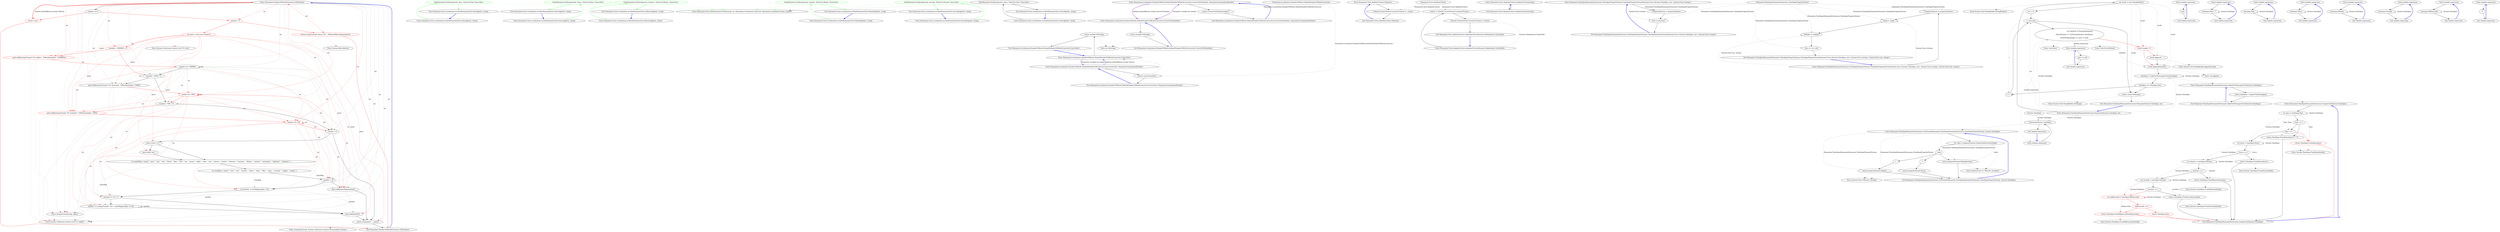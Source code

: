 digraph  {
n0 [label="Entry Humanizer.NumberToWordsExtension.ToWords(int)", span="13-13", cluster="Humanizer.NumberToWordsExtension.ToWords(int)"];
n1 [label="number == 0", span="15-15", cluster="Humanizer.NumberToWordsExtension.ToWords(int)"];
n3 [label="number < 0", span="18-18", cluster="Humanizer.NumberToWordsExtension.ToWords(int)", color=red, community=0];
n4 [label="return string.Format(''minus {0}'', ToWords(Math.Abs(number)));", span="19-19", cluster="Humanizer.NumberToWordsExtension.ToWords(int)", color=red, community=0];
n6 [label="(number / 1000000) > 0", span="23-23", cluster="Humanizer.NumberToWordsExtension.ToWords(int)", color=red, community=0];
n7 [label="parts.Add(string.Format(''{0} million'', ToWords(number / 1000000)))", span="25-25", cluster="Humanizer.NumberToWordsExtension.ToWords(int)", color=red, community=0];
n8 [label="number %= 1000000", span="26-26", cluster="Humanizer.NumberToWordsExtension.ToWords(int)"];
n9 [label="(number / 1000) > 0", span="29-29", cluster="Humanizer.NumberToWordsExtension.ToWords(int)"];
n10 [label="parts.Add(string.Format(''{0} thousand'', ToWords(number / 1000)))", span="31-31", cluster="Humanizer.NumberToWordsExtension.ToWords(int)"];
n11 [label="number %= 1000", span="32-32", cluster="Humanizer.NumberToWordsExtension.ToWords(int)", color=red, community=0];
n12 [label="(number / 100) > 0", span="35-35", cluster="Humanizer.NumberToWordsExtension.ToWords(int)"];
n13 [label="parts.Add(string.Format(''{0} hundred'', ToWords(number / 100)))", span="37-37", cluster="Humanizer.NumberToWordsExtension.ToWords(int)", color=red, community=0];
n14 [label="number %= 100", span="38-38", cluster="Humanizer.NumberToWordsExtension.ToWords(int)", color=red, community=0];
n15 [label="number > 0", span="41-41", cluster="Humanizer.NumberToWordsExtension.ToWords(int)"];
n20 [label="number < 20", span="49-49", cluster="Humanizer.NumberToWordsExtension.ToWords(int)"];
n21 [label="parts.Add(unitsMap[number])", span="50-50", cluster="Humanizer.NumberToWordsExtension.ToWords(int)"];
n22 [label="var lastPart = tensMap[number / 10]", span="53-53", cluster="Humanizer.NumberToWordsExtension.ToWords(int)"];
n23 [label="(number % 10) > 0", span="54-54", cluster="Humanizer.NumberToWordsExtension.ToWords(int)"];
n24 [label="lastPart += string.Format(''-{0}'', unitsMap[number % 10])", span="55-55", cluster="Humanizer.NumberToWordsExtension.ToWords(int)"];
n2 [label="return ''zero'';", span="16-16", cluster="Humanizer.NumberToWordsExtension.ToWords(int)", color=red, community=0];
n5 [label="var parts = new List<string>()", span="21-21", cluster="Humanizer.NumberToWordsExtension.ToWords(int)", color=red, community=0];
n30 [label="Entry System.Collections.Generic.List<T>.List()", span="0-0", cluster="System.Collections.Generic.List<T>.List()"];
n16 [label="parts.Count != 0", span="43-43", cluster="Humanizer.NumberToWordsExtension.ToWords(int)"];
n17 [label="parts.Add(''and'')", span="44-44", cluster="Humanizer.NumberToWordsExtension.ToWords(int)"];
n25 [label="parts.Add(lastPart)", span="56-56", cluster="Humanizer.NumberToWordsExtension.ToWords(int)"];
n26 [label="return string.Join('' '', parts);", span="60-60", cluster="Humanizer.NumberToWordsExtension.ToWords(int)"];
n29 [label="Entry string.Format(string, object)", span="0-0", cluster="string.Format(string, object)"];
n31 [label="Entry System.Collections.Generic.List<T>.Add(T)", span="0-0", cluster="System.Collections.Generic.List<T>.Add(T)"];
n18 [label="var unitsMap = new[] { ''zero'', ''one'', ''two'', ''three'', ''four'', ''five'', ''six'', ''seven'', ''eight'', ''nine'', ''ten'', ''eleven'', ''twelve'', ''thirteen'', ''fourteen'', ''fifteen'', ''sixteen'', ''seventeen'', ''eighteen'', ''nineteen'' }", span="46-46", cluster="Humanizer.NumberToWordsExtension.ToWords(int)"];
n19 [label="var tensMap = new[] { ''zero'', ''ten'', ''twenty'', ''thirty'', ''forty'', ''fifty'', ''sixty'', ''seventy'', ''eighty'', ''ninety'' }", span="47-47", cluster="Humanizer.NumberToWordsExtension.ToWords(int)"];
n27 [label="Exit Humanizer.NumberToWordsExtension.ToWords(int)", span="13-13", cluster="Humanizer.NumberToWordsExtension.ToWords(int)"];
n32 [label="Entry string.Join(string, System.Collections.Generic.IEnumerable<string>)", span="0-0", cluster="string.Join(string, System.Collections.Generic.IEnumerable<string>)"];
n28 [label="Entry System.Math.Abs(int)", span="0-0", cluster="System.Math.Abs(int)"];
d3 [label="DateHumanize.Verify(expected, days, TimeUnit.Day, Tense.Past)", span="17-17", cluster="Humanizer.Tests.Localisation.ar.DateHumanizeTests.DaysAgo(int, string)", color=green, community=0];
d2 [label="Entry Humanizer.Tests.Localisation.ar.DateHumanizeTests.DaysAgo(int, string)", span="15-15", cluster="Humanizer.Tests.Localisation.ar.DateHumanizeTests.DaysAgo(int, string)"];
d4 [label="Exit Humanizer.Tests.Localisation.ar.DateHumanizeTests.DaysAgo(int, string)", span="15-15", cluster="Humanizer.Tests.Localisation.ar.DateHumanizeTests.DaysAgo(int, string)"];
d5 [label="Entry Humanizer.Tests.DateHumanize.Verify(string, int, Humanizer.Localisation.TimeUnit, Humanizer.Localisation.Tense, double?)", span="29-29", cluster="Humanizer.Tests.DateHumanize.Verify(string, int, Humanizer.Localisation.TimeUnit, Humanizer.Localisation.Tense, double?)"];
d7 [label="DateHumanize.Verify(expected, hours, TimeUnit.Hour, Tense.Past)", span="27-27", cluster="Humanizer.Tests.Localisation.ar.DateHumanizeTests.HoursAgo(int, string)", color=green, community=0];
d6 [label="Entry Humanizer.Tests.Localisation.ar.DateHumanizeTests.HoursAgo(int, string)", span="25-25", cluster="Humanizer.Tests.Localisation.ar.DateHumanizeTests.HoursAgo(int, string)"];
d8 [label="Exit Humanizer.Tests.Localisation.ar.DateHumanizeTests.HoursAgo(int, string)", span="25-25", cluster="Humanizer.Tests.Localisation.ar.DateHumanizeTests.HoursAgo(int, string)"];
d10 [label="DateHumanize.Verify(expected, minutes, TimeUnit.Minute, Tense.Past)", span="37-37", cluster="Humanizer.Tests.Localisation.ar.DateHumanizeTests.MinutesAgo(int, string)", color=green, community=0];
d9 [label="Entry Humanizer.Tests.Localisation.ar.DateHumanizeTests.MinutesAgo(int, string)", span="35-35", cluster="Humanizer.Tests.Localisation.ar.DateHumanizeTests.MinutesAgo(int, string)"];
d11 [label="Exit Humanizer.Tests.Localisation.ar.DateHumanizeTests.MinutesAgo(int, string)", span="35-35", cluster="Humanizer.Tests.Localisation.ar.DateHumanizeTests.MinutesAgo(int, string)"];
d13 [label="DateHumanize.Verify(expected, months, TimeUnit.Month, Tense.Past)", span="47-47", cluster="Humanizer.Tests.Localisation.ar.DateHumanizeTests.MonthsAgo(int, string)", color=green, community=0];
d12 [label="Entry Humanizer.Tests.Localisation.ar.DateHumanizeTests.MonthsAgo(int, string)", span="45-45", cluster="Humanizer.Tests.Localisation.ar.DateHumanizeTests.MonthsAgo(int, string)"];
d14 [label="Exit Humanizer.Tests.Localisation.ar.DateHumanizeTests.MonthsAgo(int, string)", span="45-45", cluster="Humanizer.Tests.Localisation.ar.DateHumanizeTests.MonthsAgo(int, string)"];
d16 [label="DateHumanize.Verify(expected, seconds, TimeUnit.Second, Tense.Past)", span="57-57", cluster="Humanizer.Tests.Localisation.ar.DateHumanizeTests.SecondsAgo(int, string)", color=green, community=0];
d15 [label="Entry Humanizer.Tests.Localisation.ar.DateHumanizeTests.SecondsAgo(int, string)", span="55-55", cluster="Humanizer.Tests.Localisation.ar.DateHumanizeTests.SecondsAgo(int, string)"];
d17 [label="Exit Humanizer.Tests.Localisation.ar.DateHumanizeTests.SecondsAgo(int, string)", span="55-55", cluster="Humanizer.Tests.Localisation.ar.DateHumanizeTests.SecondsAgo(int, string)"];
d19 [label="DateHumanize.Verify(expected, years, TimeUnit.Year, Tense.Past)", span="67-67", cluster="Humanizer.Tests.Localisation.ar.DateHumanizeTests.YearsAgo(int, string)"];
d18 [label="Entry Humanizer.Tests.Localisation.ar.DateHumanizeTests.YearsAgo(int, string)", span="65-65", cluster="Humanizer.Tests.Localisation.ar.DateHumanizeTests.YearsAgo(int, string)"];
d20 [label="Exit Humanizer.Tests.Localisation.ar.DateHumanizeTests.YearsAgo(int, string)", span="65-65", cluster="Humanizer.Tests.Localisation.ar.DateHumanizeTests.YearsAgo(int, string)"];
m0_7 [label="Entry Humanizer.Localisation.NumberToWords.DefaultNumberToWordsConverter.ConvertToOrdinal(int, Humanizer.GrammaticalGender)", span="35-35", cluster="Humanizer.Localisation.NumberToWords.DefaultNumberToWordsConverter.ConvertToOrdinal(int, Humanizer.GrammaticalGender)", file="DefaultNumberToWordsConverter.cs"];
m0_8 [label="return ConvertToOrdinal(number);", span="37-37", cluster="Humanizer.Localisation.NumberToWords.DefaultNumberToWordsConverter.ConvertToOrdinal(int, Humanizer.GrammaticalGender)", file="DefaultNumberToWordsConverter.cs"];
m0_9 [label="Exit Humanizer.Localisation.NumberToWords.DefaultNumberToWordsConverter.ConvertToOrdinal(int, Humanizer.GrammaticalGender)", span="35-35", cluster="Humanizer.Localisation.NumberToWords.DefaultNumberToWordsConverter.ConvertToOrdinal(int, Humanizer.GrammaticalGender)", file="DefaultNumberToWordsConverter.cs"];
m0_6 [label="Entry int.ToString()", span="0-0", cluster="int.ToString()", file="DefaultNumberToWordsConverter.cs"];
m0_3 [label="Entry Humanizer.Localisation.NumberToWords.DefaultNumberToWordsConverter.Convert(int)", span="22-22", cluster="Humanizer.Localisation.NumberToWords.DefaultNumberToWordsConverter.Convert(int)", file="DefaultNumberToWordsConverter.cs"];
m0_4 [label="return number.ToString();", span="24-24", cluster="Humanizer.Localisation.NumberToWords.DefaultNumberToWordsConverter.Convert(int)", file="DefaultNumberToWordsConverter.cs"];
m0_5 [label="Exit Humanizer.Localisation.NumberToWords.DefaultNumberToWordsConverter.Convert(int)", span="22-22", cluster="Humanizer.Localisation.NumberToWords.DefaultNumberToWordsConverter.Convert(int)", file="DefaultNumberToWordsConverter.cs"];
m0_0 [label="Entry Humanizer.Localisation.NumberToWords.DefaultNumberToWordsConverter.Convert(int, Humanizer.GrammaticalGender)", span="12-12", cluster="Humanizer.Localisation.NumberToWords.DefaultNumberToWordsConverter.Convert(int, Humanizer.GrammaticalGender)", file="DefaultNumberToWordsConverter.cs"];
m0_1 [label="return Convert(number);", span="14-14", cluster="Humanizer.Localisation.NumberToWords.DefaultNumberToWordsConverter.Convert(int, Humanizer.GrammaticalGender)", file="DefaultNumberToWordsConverter.cs"];
m0_2 [label="Exit Humanizer.Localisation.NumberToWords.DefaultNumberToWordsConverter.Convert(int, Humanizer.GrammaticalGender)", span="12-12", cluster="Humanizer.Localisation.NumberToWords.DefaultNumberToWordsConverter.Convert(int, Humanizer.GrammaticalGender)", file="DefaultNumberToWordsConverter.cs"];
m0_10 [label="Entry Humanizer.Localisation.NumberToWords.DefaultNumberToWordsConverter.ConvertToOrdinal(int)", span="45-45", cluster="Humanizer.Localisation.NumberToWords.DefaultNumberToWordsConverter.ConvertToOrdinal(int)", file="DefaultNumberToWordsConverter.cs"];
m0_11 [label="return number.ToString();", span="47-47", cluster="Humanizer.Localisation.NumberToWords.DefaultNumberToWordsConverter.ConvertToOrdinal(int)", file="DefaultNumberToWordsConverter.cs"];
m0_12 [label="Exit Humanizer.Localisation.NumberToWords.DefaultNumberToWordsConverter.ConvertToOrdinal(int)", span="45-45", cluster="Humanizer.Localisation.NumberToWords.DefaultNumberToWordsConverter.ConvertToOrdinal(int)", file="DefaultNumberToWordsConverter.cs"];
m0_13 [label="Humanizer.Localisation.NumberToWords.DefaultNumberToWordsConverter", span="", file="DefaultNumberToWordsConverter.cs"];
m3_6 [label="Entry Humanizer.Tests.AmbientCulture.Dispose()", span="21-21", cluster="Humanizer.Tests.AmbientCulture.Dispose()", file="GermanNumberToWordsConverter.cs"];
m3_7 [label="Thread.CurrentThread.CurrentUICulture = _culture", span="23-23", cluster="Humanizer.Tests.AmbientCulture.Dispose()", file="GermanNumberToWordsConverter.cs"];
m3_8 [label="Exit Humanizer.Tests.AmbientCulture.Dispose()", span="21-21", cluster="Humanizer.Tests.AmbientCulture.Dispose()", file="GermanNumberToWordsConverter.cs"];
m3_4 [label="Entry Humanizer.Tests.AmbientCulture.AmbientCulture(string)", span="16-16", cluster="Humanizer.Tests.AmbientCulture.AmbientCulture(string)", file="GermanNumberToWordsConverter.cs"];
m3_5 [label="Exit Humanizer.Tests.AmbientCulture.AmbientCulture(string)", span="16-16", cluster="Humanizer.Tests.AmbientCulture.AmbientCulture(string)", file="GermanNumberToWordsConverter.cs"];
m3_0 [label="Entry Humanizer.Tests.AmbientCulture.AmbientCulture(System.Globalization.CultureInfo)", span="10-10", cluster="Humanizer.Tests.AmbientCulture.AmbientCulture(System.Globalization.CultureInfo)", file="GermanNumberToWordsConverter.cs"];
m3_1 [label="_culture = Thread.CurrentThread.CurrentUICulture", span="12-12", cluster="Humanizer.Tests.AmbientCulture.AmbientCulture(System.Globalization.CultureInfo)", file="GermanNumberToWordsConverter.cs"];
m3_2 [label="Thread.CurrentThread.CurrentUICulture = culture", span="13-13", cluster="Humanizer.Tests.AmbientCulture.AmbientCulture(System.Globalization.CultureInfo)", file="GermanNumberToWordsConverter.cs"];
m3_3 [label="Exit Humanizer.Tests.AmbientCulture.AmbientCulture(System.Globalization.CultureInfo)", span="10-10", cluster="Humanizer.Tests.AmbientCulture.AmbientCulture(System.Globalization.CultureInfo)", file="GermanNumberToWordsConverter.cs"];
m3_9 [label="Humanizer.Tests.AmbientCulture", span="", file="GermanNumberToWordsConverter.cs"];
m10_94 [label="Entry Humanizer.TimeSpanHumanizeExtensions.TimeSpanPropertyFormat.TimeSpanPropertyFormat(System.Func<System.TimeSpan, int>, System.Func<string>)", span="154-154", cluster="Humanizer.TimeSpanHumanizeExtensions.TimeSpanPropertyFormat.TimeSpanPropertyFormat(System.Func<System.TimeSpan, int>, System.Func<string>)", file="OrdinalizeExtensions.cs"];
m10_95 [label="PropertySelector = propertySelector", span="156-156", cluster="Humanizer.TimeSpanHumanizeExtensions.TimeSpanPropertyFormat.TimeSpanPropertyFormat(System.Func<System.TimeSpan, int>, System.Func<string>)", file="OrdinalizeExtensions.cs"];
m10_96 [label="Zero = zeroFunc", span="157-157", cluster="Humanizer.TimeSpanHumanizeExtensions.TimeSpanPropertyFormat.TimeSpanPropertyFormat(System.Func<System.TimeSpan, int>, System.Func<string>)", file="OrdinalizeExtensions.cs"];
m10_97 [label="Exit Humanizer.TimeSpanHumanizeExtensions.TimeSpanPropertyFormat.TimeSpanPropertyFormat(System.Func<System.TimeSpan, int>, System.Func<string>)", span="154-154", cluster="Humanizer.TimeSpanHumanizeExtensions.TimeSpanPropertyFormat.TimeSpanPropertyFormat(System.Func<System.TimeSpan, int>, System.Func<string>)", file="OrdinalizeExtensions.cs"];
m10_13 [label="Entry System.Text.StringBuilder.StringBuilder()", span="0-0", cluster="System.Text.StringBuilder.StringBuilder()", file="OrdinalizeExtensions.cs"];
m10_29 [label="Entry Humanizer.TimeSpanHumanizeExtensions.LargestUnit(System.TimeSpan)", span="46-46", cluster="Humanizer.TimeSpanHumanizeExtensions.LargestUnit(System.TimeSpan)", file="OrdinalizeExtensions.cs"];
m10_30 [label="var days = timeSpan.Days", span="48-48", cluster="Humanizer.TimeSpanHumanizeExtensions.LargestUnit(System.TimeSpan)", file="OrdinalizeExtensions.cs"];
m10_31 [label="days >= 7", span="49-49", cluster="Humanizer.TimeSpanHumanizeExtensions.LargestUnit(System.TimeSpan)", file="OrdinalizeExtensions.cs"];
m10_32 [label="return TimeSpan.FromDays((days/7) * 7);", span="50-50", cluster="Humanizer.TimeSpanHumanizeExtensions.LargestUnit(System.TimeSpan)", file="OrdinalizeExtensions.cs"];
m10_33 [label="days >= 1", span="51-51", cluster="Humanizer.TimeSpanHumanizeExtensions.LargestUnit(System.TimeSpan)", file="OrdinalizeExtensions.cs"];
m10_34 [label="return TimeSpan.FromDays(days);", span="52-52", cluster="Humanizer.TimeSpanHumanizeExtensions.LargestUnit(System.TimeSpan)", color=red, community=0, file="OrdinalizeExtensions.cs"];
m10_35 [label="var hours = timeSpan.Hours", span="54-54", cluster="Humanizer.TimeSpanHumanizeExtensions.LargestUnit(System.TimeSpan)", file="OrdinalizeExtensions.cs"];
m10_36 [label="hours >= 1", span="55-55", cluster="Humanizer.TimeSpanHumanizeExtensions.LargestUnit(System.TimeSpan)", file="OrdinalizeExtensions.cs"];
m10_37 [label="return TimeSpan.FromHours(hours);", span="56-56", cluster="Humanizer.TimeSpanHumanizeExtensions.LargestUnit(System.TimeSpan)", file="OrdinalizeExtensions.cs"];
m10_38 [label="var minutes = timeSpan.Minutes", span="58-58", cluster="Humanizer.TimeSpanHumanizeExtensions.LargestUnit(System.TimeSpan)", file="OrdinalizeExtensions.cs"];
m10_39 [label="minutes >= 1", span="59-59", cluster="Humanizer.TimeSpanHumanizeExtensions.LargestUnit(System.TimeSpan)", file="OrdinalizeExtensions.cs"];
m10_40 [label="return TimeSpan.FromMinutes(minutes);", span="60-60", cluster="Humanizer.TimeSpanHumanizeExtensions.LargestUnit(System.TimeSpan)", file="OrdinalizeExtensions.cs"];
m10_41 [label="var seconds = timeSpan.Seconds", span="62-62", cluster="Humanizer.TimeSpanHumanizeExtensions.LargestUnit(System.TimeSpan)", file="OrdinalizeExtensions.cs"];
m10_42 [label="seconds >= 1", span="63-63", cluster="Humanizer.TimeSpanHumanizeExtensions.LargestUnit(System.TimeSpan)", file="OrdinalizeExtensions.cs"];
m10_43 [label="return TimeSpan.FromSeconds(seconds);", span="64-64", cluster="Humanizer.TimeSpanHumanizeExtensions.LargestUnit(System.TimeSpan)", file="OrdinalizeExtensions.cs"];
m10_44 [label="var milliseconds = timeSpan.Milliseconds", span="66-66", cluster="Humanizer.TimeSpanHumanizeExtensions.LargestUnit(System.TimeSpan)", color=red, community=0, file="OrdinalizeExtensions.cs"];
m10_45 [label="milliseconds >= 1", span="67-67", cluster="Humanizer.TimeSpanHumanizeExtensions.LargestUnit(System.TimeSpan)", color=red, community=0, file="OrdinalizeExtensions.cs"];
m10_46 [label="return TimeSpan.FromMilliseconds(milliseconds);", span="68-68", cluster="Humanizer.TimeSpanHumanizeExtensions.LargestUnit(System.TimeSpan)", color=red, community=0, file="OrdinalizeExtensions.cs"];
m10_47 [label="return TimeSpan.Zero;", span="70-70", cluster="Humanizer.TimeSpanHumanizeExtensions.LargestUnit(System.TimeSpan)", color=red, community=0, file="OrdinalizeExtensions.cs"];
m10_48 [label="Exit Humanizer.TimeSpanHumanizeExtensions.LargestUnit(System.TimeSpan)", span="46-46", cluster="Humanizer.TimeSpanHumanizeExtensions.LargestUnit(System.TimeSpan)", file="OrdinalizeExtensions.cs"];
m10_23 [label="Entry Humanizer.TimeSpanHumanizeExtensions.TryFormat(Humanizer.TimeSpanHumanizeExtensions.TimeSpanPropertyFormat, System.TimeSpan)", span="121-121", cluster="Humanizer.TimeSpanHumanizeExtensions.TryFormat(Humanizer.TimeSpanHumanizeExtensions.TimeSpanPropertyFormat, System.TimeSpan)", file="OrdinalizeExtensions.cs"];
m10_75 [label="var value = propertyFormat.PropertySelector(timeSpan)", span="125-125", cluster="Humanizer.TimeSpanHumanizeExtensions.TryFormat(Humanizer.TimeSpanHumanizeExtensions.TimeSpanPropertyFormat, System.TimeSpan)", file="OrdinalizeExtensions.cs"];
m10_78 [label="return propertyFormat.Zero();", span="129-129", cluster="Humanizer.TimeSpanHumanizeExtensions.TryFormat(Humanizer.TimeSpanHumanizeExtensions.TimeSpanPropertyFormat, System.TimeSpan)", file="OrdinalizeExtensions.cs"];
m10_80 [label="return propertyFormat.Single();", span="131-131", cluster="Humanizer.TimeSpanHumanizeExtensions.TryFormat(Humanizer.TimeSpanHumanizeExtensions.TimeSpanPropertyFormat, System.TimeSpan)", file="OrdinalizeExtensions.cs"];
m10_81 [label="return propertyFormat.Multiple(value);", span="133-133", cluster="Humanizer.TimeSpanHumanizeExtensions.TryFormat(Humanizer.TimeSpanHumanizeExtensions.TimeSpanPropertyFormat, System.TimeSpan)", file="OrdinalizeExtensions.cs"];
m10_76 [label=value, span="126-126", cluster="Humanizer.TimeSpanHumanizeExtensions.TryFormat(Humanizer.TimeSpanHumanizeExtensions.TimeSpanPropertyFormat, System.TimeSpan)", file="OrdinalizeExtensions.cs"];
m10_77 [label=0, span="128-128", cluster="Humanizer.TimeSpanHumanizeExtensions.TryFormat(Humanizer.TimeSpanHumanizeExtensions.TimeSpanPropertyFormat, System.TimeSpan)", file="OrdinalizeExtensions.cs"];
m10_79 [label=1, span="130-130", cluster="Humanizer.TimeSpanHumanizeExtensions.TryFormat(Humanizer.TimeSpanHumanizeExtensions.TimeSpanPropertyFormat, System.TimeSpan)", file="OrdinalizeExtensions.cs"];
m10_82 [label="Exit Humanizer.TimeSpanHumanizeExtensions.TryFormat(Humanizer.TimeSpanHumanizeExtensions.TimeSpanPropertyFormat, System.TimeSpan)", span="121-121", cluster="Humanizer.TimeSpanHumanizeExtensions.TryFormat(Humanizer.TimeSpanHumanizeExtensions.TimeSpanPropertyFormat, System.TimeSpan)", file="OrdinalizeExtensions.cs"];
m10_83 [label="Entry System.Func<T, TResult>.Invoke(T)", span="0-0", cluster="System.Func<T, TResult>.Invoke(T)", file="OrdinalizeExtensions.cs"];
m10_51 [label="Entry System.TimeSpan.FromMinutes(double)", span="0-0", cluster="System.TimeSpan.FromMinutes(double)", file="OrdinalizeExtensions.cs"];
m10_19 [label="Entry System.Text.StringBuilder.ToString()", span="0-0", cluster="System.Text.StringBuilder.ToString()", file="OrdinalizeExtensions.cs"];
m10_16 [label="Entry System.Text.StringBuilder.Append(string)", span="0-0", cluster="System.Text.StringBuilder.Append(string)", file="OrdinalizeExtensions.cs"];
m10_52 [label="Entry System.TimeSpan.FromSeconds(double)", span="0-0", cluster="System.TimeSpan.FromSeconds(double)", file="OrdinalizeExtensions.cs"];
m10_0 [label="Entry Humanizer.TimeSpanHumanizeExtensions.Humanize(System.TimeSpan, int)", span="19-19", cluster="Humanizer.TimeSpanHumanizeExtensions.Humanize(System.TimeSpan, int)", file="OrdinalizeExtensions.cs"];
m10_1 [label="var result = new StringBuilder()", span="21-21", cluster="Humanizer.TimeSpanHumanizeExtensions.Humanize(System.TimeSpan, int)", file="OrdinalizeExtensions.cs"];
m10_3 [label="i < precision", span="22-22", cluster="Humanizer.TimeSpanHumanizeExtensions.Humanize(System.TimeSpan, int)", file="OrdinalizeExtensions.cs"];
m10_4 [label="var timePart = FormatParameters\r\n                    .Select(format => TryFormat(format, timeSpan))\r\n                    .FirstOrDefault(part => part != null)", span="24-26", cluster="Humanizer.TimeSpanHumanizeExtensions.Humanize(System.TimeSpan, int)", file="OrdinalizeExtensions.cs"];
m10_8 [label="timeSpan = TakeOutTheLargestUnit(timeSpan)", span="33-33", cluster="Humanizer.TimeSpanHumanizeExtensions.Humanize(System.TimeSpan, int)", file="OrdinalizeExtensions.cs"];
m10_2 [label="int i = 0", span="22-22", cluster="Humanizer.TimeSpanHumanizeExtensions.Humanize(System.TimeSpan, int)", file="OrdinalizeExtensions.cs"];
m10_5 [label="result.Length > 0", span="28-28", cluster="Humanizer.TimeSpanHumanizeExtensions.Humanize(System.TimeSpan, int)", color=red, community=0, file="OrdinalizeExtensions.cs"];
m10_6 [label="result.Append('', '')", span="29-29", cluster="Humanizer.TimeSpanHumanizeExtensions.Humanize(System.TimeSpan, int)", file="OrdinalizeExtensions.cs"];
m10_7 [label="result.Append(timePart)", span="31-31", cluster="Humanizer.TimeSpanHumanizeExtensions.Humanize(System.TimeSpan, int)", file="OrdinalizeExtensions.cs"];
m10_11 [label="return result.ToString();", span="38-38", cluster="Humanizer.TimeSpanHumanizeExtensions.Humanize(System.TimeSpan, int)", file="OrdinalizeExtensions.cs"];
m10_10 [label="i++", span="22-22", cluster="Humanizer.TimeSpanHumanizeExtensions.Humanize(System.TimeSpan, int)", file="OrdinalizeExtensions.cs"];
m10_9 [label="timeSpan == TimeSpan.Zero", span="34-34", cluster="Humanizer.TimeSpanHumanizeExtensions.Humanize(System.TimeSpan, int)", file="OrdinalizeExtensions.cs"];
m10_12 [label="Exit Humanizer.TimeSpanHumanizeExtensions.Humanize(System.TimeSpan, int)", span="19-19", cluster="Humanizer.TimeSpanHumanizeExtensions.Humanize(System.TimeSpan, int)", file="OrdinalizeExtensions.cs"];
m10_50 [label="Entry System.TimeSpan.FromHours(double)", span="0-0", cluster="System.TimeSpan.FromHours(double)", file="OrdinalizeExtensions.cs"];
m10_53 [label="Entry System.TimeSpan.FromMilliseconds(double)", span="0-0", cluster="System.TimeSpan.FromMilliseconds(double)", file="OrdinalizeExtensions.cs"];
m10_85 [label="Entry Humanizer.TimeSpanHumanizeExtensions.TimeSpanPropertyFormat.TimeSpanPropertyFormat(System.Func<System.TimeSpan, int>, System.Func<string>, System.Func<int, string>)", span="143-143", cluster="Humanizer.TimeSpanHumanizeExtensions.TimeSpanPropertyFormat.TimeSpanPropertyFormat(System.Func<System.TimeSpan, int>, System.Func<string>, System.Func<int, string>)", file="OrdinalizeExtensions.cs"];
m10_86 [label="PropertySelector = propertySelector", span="148-148", cluster="Humanizer.TimeSpanHumanizeExtensions.TimeSpanPropertyFormat.TimeSpanPropertyFormat(System.Func<System.TimeSpan, int>, System.Func<string>, System.Func<int, string>)", file="OrdinalizeExtensions.cs"];
m10_87 [label="Single = single", span="149-149", cluster="Humanizer.TimeSpanHumanizeExtensions.TimeSpanPropertyFormat.TimeSpanPropertyFormat(System.Func<System.TimeSpan, int>, System.Func<string>, System.Func<int, string>)", file="OrdinalizeExtensions.cs"];
m10_88 [label="Multiple = multiple", span="150-150", cluster="Humanizer.TimeSpanHumanizeExtensions.TimeSpanPropertyFormat.TimeSpanPropertyFormat(System.Func<System.TimeSpan, int>, System.Func<string>, System.Func<int, string>)", file="OrdinalizeExtensions.cs"];
m10_89 [label="Zero = () => null", span="151-151", cluster="Humanizer.TimeSpanHumanizeExtensions.TimeSpanPropertyFormat.TimeSpanPropertyFormat(System.Func<System.TimeSpan, int>, System.Func<string>, System.Func<int, string>)", file="OrdinalizeExtensions.cs"];
m10_90 [label="Exit Humanizer.TimeSpanHumanizeExtensions.TimeSpanPropertyFormat.TimeSpanPropertyFormat(System.Func<System.TimeSpan, int>, System.Func<string>, System.Func<int, string>)", span="143-143", cluster="Humanizer.TimeSpanHumanizeExtensions.TimeSpanPropertyFormat.TimeSpanPropertyFormat(System.Func<System.TimeSpan, int>, System.Func<string>, System.Func<int, string>)", file="OrdinalizeExtensions.cs"];
m10_18 [label="Entry Humanizer.TimeSpanHumanizeExtensions.TakeOutTheLargestUnit(System.TimeSpan)", span="41-41", cluster="Humanizer.TimeSpanHumanizeExtensions.TakeOutTheLargestUnit(System.TimeSpan)", file="OrdinalizeExtensions.cs"];
m10_27 [label="return timeSpan - LargestUnit(timeSpan);", span="43-43", cluster="Humanizer.TimeSpanHumanizeExtensions.TakeOutTheLargestUnit(System.TimeSpan)", file="OrdinalizeExtensions.cs"];
m10_28 [label="Exit Humanizer.TimeSpanHumanizeExtensions.TakeOutTheLargestUnit(System.TimeSpan)", span="41-41", cluster="Humanizer.TimeSpanHumanizeExtensions.TakeOutTheLargestUnit(System.TimeSpan)", file="OrdinalizeExtensions.cs"];
m10_49 [label="Entry System.TimeSpan.FromDays(double)", span="0-0", cluster="System.TimeSpan.FromDays(double)", file="OrdinalizeExtensions.cs"];
m10_91 [label="Entry lambda expression", span="151-151", cluster="lambda expression", file="OrdinalizeExtensions.cs"];
m10_21 [label="TryFormat(format, timeSpan)", span="25-25", cluster="lambda expression", file="OrdinalizeExtensions.cs"];
m10_20 [label="Entry lambda expression", span="25-25", cluster="lambda expression", file="OrdinalizeExtensions.cs"];
m10_24 [label="Entry lambda expression", span="26-26", cluster="lambda expression", file="OrdinalizeExtensions.cs"];
m10_22 [label="Exit lambda expression", span="25-25", cluster="lambda expression", file="OrdinalizeExtensions.cs"];
m10_25 [label="part != null", span="26-26", cluster="lambda expression", file="OrdinalizeExtensions.cs"];
m10_26 [label="Exit lambda expression", span="26-26", cluster="lambda expression", file="OrdinalizeExtensions.cs"];
m10_54 [label="Entry lambda expression", span="85-85", cluster="lambda expression", file="OrdinalizeExtensions.cs"];
m10_55 [label="timespan.Days / 7", span="85-85", cluster="lambda expression", file="OrdinalizeExtensions.cs"];
m10_56 [label="Exit lambda expression", span="85-85", cluster="lambda expression", file="OrdinalizeExtensions.cs"];
m10_57 [label="Entry lambda expression", span="89-89", cluster="lambda expression", file="OrdinalizeExtensions.cs"];
m10_58 [label="timespan.Days", span="89-89", cluster="lambda expression", file="OrdinalizeExtensions.cs"];
m10_59 [label="Exit lambda expression", span="89-89", cluster="lambda expression", file="OrdinalizeExtensions.cs"];
m10_60 [label="Entry lambda expression", span="93-93", cluster="lambda expression", file="OrdinalizeExtensions.cs"];
m10_61 [label="timespan.Hours", span="93-93", cluster="lambda expression", file="OrdinalizeExtensions.cs"];
m10_62 [label="Exit lambda expression", span="93-93", cluster="lambda expression", file="OrdinalizeExtensions.cs"];
m10_63 [label="Entry lambda expression", span="97-97", cluster="lambda expression", file="OrdinalizeExtensions.cs"];
m10_64 [label="timespan.Minutes", span="97-97", cluster="lambda expression", file="OrdinalizeExtensions.cs"];
m10_65 [label="Exit lambda expression", span="97-97", cluster="lambda expression", file="OrdinalizeExtensions.cs"];
m10_66 [label="Entry lambda expression", span="101-101", cluster="lambda expression", file="OrdinalizeExtensions.cs"];
m10_67 [label="timespan.Seconds", span="101-101", cluster="lambda expression", file="OrdinalizeExtensions.cs"];
m10_68 [label="Exit lambda expression", span="101-101", cluster="lambda expression", file="OrdinalizeExtensions.cs"];
m10_69 [label="Entry lambda expression", span="105-105", cluster="lambda expression", file="OrdinalizeExtensions.cs"];
m10_70 [label="timespan.Milliseconds", span="105-105", cluster="lambda expression", file="OrdinalizeExtensions.cs"];
m10_71 [label="Exit lambda expression", span="105-105", cluster="lambda expression", file="OrdinalizeExtensions.cs"];
m10_72 [label="Entry lambda expression", span="109-109", cluster="lambda expression", file="OrdinalizeExtensions.cs"];
m10_73 [label=0, span="109-109", cluster="lambda expression", file="OrdinalizeExtensions.cs"];
m10_74 [label="Exit lambda expression", span="109-109", cluster="lambda expression", file="OrdinalizeExtensions.cs"];
m10_92 [label=null, span="151-151", cluster="lambda expression", file="OrdinalizeExtensions.cs"];
m10_93 [label="Exit lambda expression", span="151-151", cluster="lambda expression", file="OrdinalizeExtensions.cs"];
m10_84 [label="Entry System.Func<TResult>.Invoke()", span="0-0", cluster="System.Func<TResult>.Invoke()", file="OrdinalizeExtensions.cs"];
m10_15 [label="Entry Unk.FirstOrDefault", span="", cluster="Unk.FirstOrDefault", file="OrdinalizeExtensions.cs"];
m10_17 [label="Entry Unk.Append", span="", cluster="Unk.Append", file="OrdinalizeExtensions.cs"];
m10_14 [label="Entry Unk.Select", span="", cluster="Unk.Select", file="OrdinalizeExtensions.cs"];
m10_98 [label="System.TimeSpan", span="", file="OrdinalizeExtensions.cs"];
m10_99 [label="Humanizer.TimeSpanHumanizeExtensions.TimeSpanPropertyFormat", span="", file="OrdinalizeExtensions.cs"];
n0 -> n1  [key=0, style=solid];
n0 -> n3  [key=1, style=dashed, color=red, label=int];
n0 -> n4  [key=1, style=dashed, color=red, label=int];
n0 -> n6  [key=1, style=dashed, color=red, label=int];
n0 -> n7  [key=1, style=dashed, color=red, label=int];
n0 -> n8  [key=1, style=dashed, color=darkseagreen4, label=int];
n0 -> n9  [key=1, style=dashed, color=darkseagreen4, label=int];
n0 -> n10  [key=1, style=dashed, color=darkseagreen4, label=int];
n0 -> n11  [key=1, style=dashed, color=red, label=int];
n0 -> n12  [key=1, style=dashed, color=darkseagreen4, label=int];
n0 -> n13  [key=1, style=dashed, color=red, label=int];
n0 -> n14  [key=1, style=dashed, color=red, label=int];
n0 -> n15  [key=1, style=dashed, color=darkseagreen4, label=int];
n0 -> n20  [key=1, style=dashed, color=darkseagreen4, label=int];
n0 -> n21  [key=1, style=dashed, color=darkseagreen4, label=int];
n0 -> n22  [key=1, style=dashed, color=darkseagreen4, label=int];
n0 -> n23  [key=1, style=dashed, color=darkseagreen4, label=int];
n0 -> n24  [key=1, style=dashed, color=darkseagreen4, label=int];
n0 -> n2  [key=3, color=red, style=bold, label="method methodReturn string ToWords"];
n1 -> n2  [key=0, style=solid, color=red];
n1 -> n3  [key=0, style=solid, color=red];
n3 -> n4  [key=0, style=solid, color=red];
n3 -> n5  [key=0, style=solid, color=red];
n4 -> n27  [key=0, style=solid, color=red];
n4 -> n28  [key=2, style=dotted, color=red];
n4 -> n0  [key=2, style=dotted, color=red];
n4 -> n29  [key=2, style=dotted, color=red];
n6 -> n7  [key=0, style=solid, color=red];
n6 -> n9  [key=0, style=solid, color=red];
n7 -> n8  [key=0, style=solid, color=red];
n7 -> n0  [key=2, style=dotted, color=red];
n7 -> n29  [key=2, style=dotted, color=red];
n7 -> n31  [key=2, style=dotted, color=red];
n8 -> n9  [key=0, style=solid];
n8 -> n8  [key=1, style=dashed, color=darkseagreen4, label=int];
n8 -> n10  [key=1, style=dashed, color=darkseagreen4, label=int];
n8 -> n11  [key=1, style=dashed, color=red, label=int];
n8 -> n12  [key=1, style=dashed, color=darkseagreen4, label=int];
n8 -> n13  [key=1, style=dashed, color=red, label=int];
n8 -> n14  [key=1, style=dashed, color=red, label=int];
n8 -> n15  [key=1, style=dashed, color=darkseagreen4, label=int];
n8 -> n20  [key=1, style=dashed, color=darkseagreen4, label=int];
n8 -> n21  [key=1, style=dashed, color=darkseagreen4, label=int];
n8 -> n22  [key=1, style=dashed, color=darkseagreen4, label=int];
n8 -> n23  [key=1, style=dashed, color=darkseagreen4, label=int];
n8 -> n24  [key=1, style=dashed, color=darkseagreen4, label=int];
n9 -> n10  [key=0, style=solid];
n9 -> n12  [key=0, style=solid];
n10 -> n11  [key=0, style=solid, color=red];
n10 -> n0  [key=2, style=dotted];
n10 -> n29  [key=2, style=dotted];
n10 -> n31  [key=2, style=dotted];
n11 -> n12  [key=0, style=solid, color=red];
n11 -> n11  [key=1, style=dashed, color=red, label=int];
n11 -> n13  [key=1, style=dashed, color=red, label=int];
n11 -> n14  [key=1, style=dashed, color=red, label=int];
n11 -> n15  [key=1, style=dashed, color=red, label=int];
n11 -> n20  [key=1, style=dashed, color=red, label=int];
n11 -> n21  [key=1, style=dashed, color=red, label=int];
n11 -> n22  [key=1, style=dashed, color=red, label=int];
n11 -> n23  [key=1, style=dashed, color=red, label=int];
n11 -> n24  [key=1, style=dashed, color=red, label=int];
n12 -> n13  [key=0, style=solid, color=red];
n12 -> n15  [key=0, style=solid];
n13 -> n14  [key=0, style=solid, color=red];
n13 -> n0  [key=2, style=dotted, color=red];
n13 -> n29  [key=2, style=dotted, color=red];
n13 -> n31  [key=2, style=dotted, color=red];
n14 -> n15  [key=0, style=solid, color=red];
n14 -> n14  [key=1, style=dashed, color=red, label=int];
n14 -> n20  [key=1, style=dashed, color=red, label=int];
n14 -> n21  [key=1, style=dashed, color=red, label=int];
n14 -> n22  [key=1, style=dashed, color=red, label=int];
n14 -> n23  [key=1, style=dashed, color=red, label=int];
n14 -> n24  [key=1, style=dashed, color=red, label=int];
n15 -> n16  [key=0, style=solid];
n15 -> n26  [key=0, style=solid];
n20 -> n21  [key=0, style=solid];
n20 -> n22  [key=0, style=solid];
n21 -> n26  [key=0, style=solid];
n21 -> n31  [key=2, style=dotted];
n22 -> n23  [key=0, style=solid];
n22 -> n24  [key=1, style=dashed, color=darkseagreen4, label=lastPart];
n22 -> n25  [key=1, style=dashed, color=darkseagreen4, label=lastPart];
n23 -> n24  [key=0, style=solid];
n23 -> n25  [key=0, style=solid];
n24 -> n25  [key=0, style=solid];
n24 -> n29  [key=2, style=dotted];
n24 -> n24  [key=1, style=dashed, color=darkseagreen4, label=lastPart];
n2 -> n27  [key=0, style=solid, color=red];
n5 -> n6  [key=0, style=solid, color=red];
n5 -> n30  [key=2, style=dotted, color=red];
n5 -> n7  [key=1, style=dashed, color=red, label=parts];
n5 -> n10  [key=1, style=dashed, color=red, label=parts];
n5 -> n13  [key=1, style=dashed, color=red, label=parts];
n5 -> n16  [key=1, style=dashed, color=red, label=parts];
n5 -> n17  [key=1, style=dashed, color=red, label=parts];
n5 -> n21  [key=1, style=dashed, color=red, label=parts];
n5 -> n25  [key=1, style=dashed, color=red, label=parts];
n5 -> n26  [key=1, style=dashed, color=red, label=parts];
n16 -> n17  [key=0, style=solid];
n16 -> n18  [key=0, style=solid];
n17 -> n18  [key=0, style=solid];
n17 -> n31  [key=2, style=dotted];
n25 -> n26  [key=0, style=solid];
n25 -> n31  [key=2, style=dotted];
n26 -> n27  [key=0, style=solid];
n26 -> n32  [key=2, style=dotted];
n18 -> n19  [key=0, style=solid];
n18 -> n21  [key=1, style=dashed, color=darkseagreen4, label=unitsMap];
n18 -> n24  [key=1, style=dashed, color=darkseagreen4, label=unitsMap];
n19 -> n20  [key=0, style=solid];
n19 -> n22  [key=1, style=dashed, color=darkseagreen4, label=tensMap];
n27 -> n0  [key=0, style=bold, color=blue];
d3 -> d4  [key=0, style=solid, color=green];
d3 -> d5  [key=2, style=dotted, color=green];
d2 -> d3  [key=0, style=solid, color=green];
d4 -> d2  [key=0, style=bold, color=blue];
d7 -> d8  [key=0, style=solid, color=green];
d7 -> d5  [key=2, style=dotted, color=green];
d6 -> d7  [key=0, style=solid, color=green];
d8 -> d6  [key=0, style=bold, color=blue];
d10 -> d11  [key=0, style=solid, color=green];
d10 -> d5  [key=2, style=dotted, color=green];
d9 -> d10  [key=0, style=solid, color=green];
d11 -> d9  [key=0, style=bold, color=blue];
d13 -> d14  [key=0, style=solid, color=green];
d13 -> d5  [key=2, style=dotted, color=green];
d12 -> d13  [key=0, style=solid, color=green];
d14 -> d12  [key=0, style=bold, color=blue];
d16 -> d17  [key=0, style=solid, color=green];
d16 -> d5  [key=2, style=dotted, color=green];
d15 -> d16  [key=0, style=solid, color=green];
d17 -> d15  [key=0, style=bold, color=blue];
d19 -> d5  [key=2, style=dotted];
d19 -> d20  [key=0, style=solid];
d18 -> d19  [key=0, style=solid];
d20 -> d18  [key=0, style=bold, color=blue];
m0_7 -> m0_8  [key=0, style=solid];
m0_7 -> m0_10  [key=3, color=darkorchid, style=bold, label="method methodReturn string ConvertToOrdinal"];
m0_8 -> m0_9  [key=0, style=solid];
m0_8 -> m0_10  [key=2, style=dotted];
m0_9 -> m0_7  [key=0, style=bold, color=blue];
m0_3 -> m0_4  [key=0, style=solid];
m0_3 -> m0_0  [key=3, color=darkorchid, style=bold, label="Parameter variable int number"];
m0_4 -> m0_5  [key=0, style=solid];
m0_4 -> m0_6  [key=2, style=dotted];
m0_5 -> m0_3  [key=0, style=bold, color=blue];
m0_0 -> m0_1  [key=0, style=solid];
m0_0 -> m0_3  [key=3, color=darkorchid, style=bold, label="method methodReturn string Convert"];
m0_1 -> m0_2  [key=0, style=solid];
m0_1 -> m0_3  [key=2, style=dotted];
m0_2 -> m0_0  [key=0, style=bold, color=blue];
m0_10 -> m0_11  [key=0, style=solid];
m0_10 -> m0_7  [key=3, color=darkorchid, style=bold, label="Parameter variable int number"];
m0_11 -> m0_12  [key=0, style=solid];
m0_11 -> m0_6  [key=2, style=dotted];
m0_12 -> m0_10  [key=0, style=bold, color=blue];
m0_13 -> m0_1  [key=1, style=dashed, color=darkseagreen4, label="Humanizer.Localisation.NumberToWords.DefaultNumberToWordsConverter"];
m0_13 -> m0_8  [key=1, style=dashed, color=darkseagreen4, label="Humanizer.Localisation.NumberToWords.DefaultNumberToWordsConverter"];
m3_6 -> m3_7  [key=0, style=solid];
m3_7 -> m3_8  [key=0, style=solid];
m3_8 -> m3_6  [key=0, style=bold, color=blue];
m3_4 -> m3_5  [key=0, style=solid];
m3_5 -> m3_4  [key=0, style=bold, color=blue];
m3_0 -> m3_1  [key=0, style=solid];
m3_0 -> m3_2  [key=1, style=dashed, color=darkseagreen4, label="System.Globalization.CultureInfo"];
m3_1 -> m3_2  [key=0, style=solid];
m3_2 -> m3_3  [key=0, style=solid];
m3_3 -> m3_0  [key=0, style=bold, color=blue];
m3_9 -> m3_1  [key=1, style=dashed, color=darkseagreen4, label="Humanizer.Tests.AmbientCulture"];
m3_9 -> m3_7  [key=1, style=dashed, color=darkseagreen4, label="Humanizer.Tests.AmbientCulture"];
m10_94 -> m10_95  [key=0, style=solid];
m10_94 -> m10_96  [key=1, style=dashed, color=darkseagreen4, label="System.Func<string>"];
m10_95 -> m10_96  [key=0, style=solid];
m10_96 -> m10_97  [key=0, style=solid];
m10_97 -> m10_94  [key=0, style=bold, color=blue];
m10_29 -> m10_30  [key=0, style=solid];
m10_30 -> m10_31  [key=0, style=solid];
m10_30 -> m10_30  [key=1, style=dashed, color=darkseagreen4, label="System.TimeSpan"];
m10_30 -> m10_32  [key=1, style=dashed, color=darkseagreen4, label=days];
m10_30 -> m10_33  [key=1, style=dashed, color=darkseagreen4, label=days];
m10_30 -> m10_34  [key=1, style=dashed, color=red, label=days];
m10_30 -> m10_35  [key=1, style=dashed, color=darkseagreen4, label="System.TimeSpan"];
m10_31 -> m10_32  [key=0, style=solid];
m10_31 -> m10_33  [key=0, style=solid];
m10_32 -> m10_48  [key=0, style=solid];
m10_32 -> m10_49  [key=2, style=dotted];
m10_33 -> m10_34  [key=0, style=solid, color=red];
m10_33 -> m10_35  [key=0, style=solid];
m10_34 -> m10_48  [key=0, style=solid, color=red];
m10_34 -> m10_49  [key=2, style=dotted, color=red];
m10_35 -> m10_36  [key=0, style=solid];
m10_35 -> m10_35  [key=1, style=dashed, color=darkseagreen4, label="System.TimeSpan"];
m10_35 -> m10_37  [key=1, style=dashed, color=darkseagreen4, label=hours];
m10_35 -> m10_38  [key=1, style=dashed, color=darkseagreen4, label="System.TimeSpan"];
m10_36 -> m10_37  [key=0, style=solid];
m10_36 -> m10_38  [key=0, style=solid];
m10_37 -> m10_48  [key=0, style=solid];
m10_37 -> m10_50  [key=2, style=dotted];
m10_38 -> m10_39  [key=0, style=solid];
m10_38 -> m10_38  [key=1, style=dashed, color=darkseagreen4, label="System.TimeSpan"];
m10_38 -> m10_40  [key=1, style=dashed, color=darkseagreen4, label=minutes];
m10_38 -> m10_41  [key=1, style=dashed, color=darkseagreen4, label="System.TimeSpan"];
m10_39 -> m10_40  [key=0, style=solid];
m10_39 -> m10_41  [key=0, style=solid];
m10_40 -> m10_48  [key=0, style=solid];
m10_40 -> m10_51  [key=2, style=dotted];
m10_41 -> m10_42  [key=0, style=solid];
m10_41 -> m10_41  [key=1, style=dashed, color=darkseagreen4, label="System.TimeSpan"];
m10_41 -> m10_43  [key=1, style=dashed, color=darkseagreen4, label=seconds];
m10_41 -> m10_44  [key=1, style=dashed, color=red, label="System.TimeSpan"];
m10_42 -> m10_43  [key=0, style=solid];
m10_42 -> m10_44  [key=0, style=solid, color=red];
m10_43 -> m10_48  [key=0, style=solid];
m10_43 -> m10_52  [key=2, style=dotted];
m10_44 -> m10_45  [key=0, style=solid, color=red];
m10_44 -> m10_44  [key=1, style=dashed, color=red, label="System.TimeSpan"];
m10_44 -> m10_46  [key=1, style=dashed, color=red, label=milliseconds];
m10_45 -> m10_46  [key=0, style=solid, color=red];
m10_45 -> m10_47  [key=0, style=solid, color=red];
m10_46 -> m10_48  [key=0, style=solid, color=red];
m10_46 -> m10_53  [key=2, style=dotted, color=red];
m10_47 -> m10_48  [key=0, style=solid, color=red];
m10_48 -> m10_29  [key=0, style=bold, color=blue];
m10_23 -> m10_75  [key=0, style=solid];
m10_23 -> m10_78  [key=1, style=dashed, color=darkseagreen4, label="Humanizer.TimeSpanHumanizeExtensions.TimeSpanPropertyFormat"];
m10_23 -> m10_80  [key=1, style=dashed, color=darkseagreen4, label="Humanizer.TimeSpanHumanizeExtensions.TimeSpanPropertyFormat"];
m10_23 -> m10_81  [key=1, style=dashed, color=darkseagreen4, label="Humanizer.TimeSpanHumanizeExtensions.TimeSpanPropertyFormat"];
m10_75 -> m10_76  [key=0, style=solid];
m10_75 -> m10_83  [key=2, style=dotted];
m10_75 -> m10_81  [key=1, style=dashed, color=darkseagreen4, label=value];
m10_78 -> m10_82  [key=0, style=solid];
m10_78 -> m10_84  [key=2, style=dotted];
m10_80 -> m10_82  [key=0, style=solid];
m10_80 -> m10_84  [key=2, style=dotted];
m10_81 -> m10_82  [key=0, style=solid];
m10_81 -> m10_83  [key=2, style=dotted];
m10_76 -> m10_77  [key=0, style=solid];
m10_76 -> m10_79  [key=0, style=solid];
m10_76 -> m10_81  [key=0, style=solid];
m10_77 -> m10_78  [key=0, style=solid];
m10_79 -> m10_80  [key=0, style=solid];
m10_82 -> m10_23  [key=0, style=bold, color=blue];
m10_0 -> m10_1  [key=0, style=solid];
m10_0 -> m10_3  [key=1, style=dashed, color=darkseagreen4, label=int];
m10_0 -> m10_4  [key=1, style=dashed, color=darkseagreen4, label="System.TimeSpan"];
m10_0 -> m10_21  [key=1, style=dashed, color=darkseagreen4, label="System.TimeSpan"];
m10_0 -> m10_8  [key=1, style=dashed, color=darkseagreen4, label="System.TimeSpan"];
m10_1 -> m10_2  [key=0, style=solid];
m10_1 -> m10_13  [key=2, style=dotted];
m10_1 -> m10_5  [key=1, style=dashed, color=red, label=result];
m10_1 -> m10_6  [key=1, style=dashed, color=darkseagreen4, label=result];
m10_1 -> m10_7  [key=1, style=dashed, color=darkseagreen4, label=result];
m10_1 -> m10_11  [key=1, style=dashed, color=darkseagreen4, label=result];
m10_3 -> m10_4  [key=0, style=solid];
m10_3 -> m10_11  [key=0, style=solid];
m10_4 -> m10_5  [key=0, style=solid, color=red];
m10_4 -> m10_14  [key=2, style=dotted];
m10_4 -> m10_15  [key=2, style=dotted];
m10_4 -> m10_20  [key=1, style=dashed, color=darkseagreen4, label="lambda expression"];
m10_4 -> m10_24  [key=1, style=dashed, color=darkseagreen4, label="lambda expression"];
m10_4 -> m10_7  [key=1, style=dashed, color=darkseagreen4, label=timePart];
m10_8 -> m10_9  [key=0, style=solid];
m10_8 -> m10_18  [key=2, style=dotted];
m10_8 -> m10_8  [key=1, style=dashed, color=darkseagreen4, label="System.TimeSpan"];
m10_2 -> m10_3  [key=0, style=solid];
m10_2 -> m10_10  [key=1, style=dashed, color=darkseagreen4, label=i];
m10_5 -> m10_6  [key=0, style=solid, color=red];
m10_5 -> m10_7  [key=0, style=solid, color=red];
m10_6 -> m10_7  [key=0, style=solid];
m10_6 -> m10_16  [key=2, style=dotted];
m10_7 -> m10_8  [key=0, style=solid];
m10_7 -> m10_17  [key=2, style=dotted];
m10_11 -> m10_12  [key=0, style=solid];
m10_11 -> m10_19  [key=2, style=dotted];
m10_10 -> m10_3  [key=0, style=solid];
m10_10 -> m10_10  [key=1, style=dashed, color=darkseagreen4, label=i];
m10_9 -> m10_10  [key=0, style=solid];
m10_9 -> m10_11  [key=0, style=solid];
m10_12 -> m10_0  [key=0, style=bold, color=blue];
m10_85 -> m10_86  [key=0, style=solid];
m10_85 -> m10_87  [key=1, style=dashed, color=darkseagreen4, label="System.Func<string>"];
m10_85 -> m10_88  [key=1, style=dashed, color=darkseagreen4, label="System.Func<int, string>"];
m10_86 -> m10_87  [key=0, style=solid];
m10_87 -> m10_88  [key=0, style=solid];
m10_88 -> m10_89  [key=0, style=solid];
m10_89 -> m10_90  [key=0, style=solid];
m10_90 -> m10_85  [key=0, style=bold, color=blue];
m10_18 -> m10_27  [key=0, style=solid];
m10_27 -> m10_28  [key=0, style=solid];
m10_27 -> m10_29  [key=2, style=dotted];
m10_28 -> m10_18  [key=0, style=bold, color=blue];
m10_91 -> m10_92  [key=0, style=solid];
m10_21 -> m10_22  [key=0, style=solid];
m10_21 -> m10_23  [key=2, style=dotted];
m10_20 -> m10_21  [key=0, style=solid];
m10_24 -> m10_25  [key=0, style=solid];
m10_22 -> m10_20  [key=0, style=bold, color=blue];
m10_25 -> m10_26  [key=0, style=solid];
m10_26 -> m10_24  [key=0, style=bold, color=blue];
m10_54 -> m10_55  [key=0, style=solid];
m10_55 -> m10_56  [key=0, style=solid];
m10_55 -> m10_55  [key=1, style=dashed, color=darkseagreen4, label="System.TimeSpan"];
m10_56 -> m10_54  [key=0, style=bold, color=blue];
m10_57 -> m10_58  [key=0, style=solid];
m10_58 -> m10_59  [key=0, style=solid];
m10_58 -> m10_58  [key=1, style=dashed, color=darkseagreen4, label="System.TimeSpan"];
m10_59 -> m10_57  [key=0, style=bold, color=blue];
m10_60 -> m10_61  [key=0, style=solid];
m10_61 -> m10_62  [key=0, style=solid];
m10_61 -> m10_61  [key=1, style=dashed, color=darkseagreen4, label="System.TimeSpan"];
m10_62 -> m10_60  [key=0, style=bold, color=blue];
m10_63 -> m10_64  [key=0, style=solid];
m10_64 -> m10_65  [key=0, style=solid];
m10_64 -> m10_64  [key=1, style=dashed, color=darkseagreen4, label="System.TimeSpan"];
m10_65 -> m10_63  [key=0, style=bold, color=blue];
m10_66 -> m10_67  [key=0, style=solid];
m10_67 -> m10_68  [key=0, style=solid];
m10_67 -> m10_67  [key=1, style=dashed, color=darkseagreen4, label="System.TimeSpan"];
m10_68 -> m10_66  [key=0, style=bold, color=blue];
m10_69 -> m10_70  [key=0, style=solid];
m10_70 -> m10_71  [key=0, style=solid];
m10_70 -> m10_70  [key=1, style=dashed, color=darkseagreen4, label="System.TimeSpan"];
m10_71 -> m10_69  [key=0, style=bold, color=blue];
m10_72 -> m10_73  [key=0, style=solid];
m10_73 -> m10_74  [key=0, style=solid];
m10_74 -> m10_72  [key=0, style=bold, color=blue];
m10_92 -> m10_93  [key=0, style=solid];
m10_93 -> m10_91  [key=0, style=bold, color=blue];
m10_98 -> m10_21  [key=1, style=dashed, color=darkseagreen4, label="System.TimeSpan"];
m10_99 -> m10_86  [key=1, style=dashed, color=darkseagreen4, label="Humanizer.TimeSpanHumanizeExtensions.TimeSpanPropertyFormat"];
m10_99 -> m10_87  [key=1, style=dashed, color=darkseagreen4, label="Humanizer.TimeSpanHumanizeExtensions.TimeSpanPropertyFormat"];
m10_99 -> m10_88  [key=1, style=dashed, color=darkseagreen4, label="Humanizer.TimeSpanHumanizeExtensions.TimeSpanPropertyFormat"];
m10_99 -> m10_89  [key=1, style=dashed, color=darkseagreen4, label="Humanizer.TimeSpanHumanizeExtensions.TimeSpanPropertyFormat"];
m10_99 -> m10_95  [key=1, style=dashed, color=darkseagreen4, label="Humanizer.TimeSpanHumanizeExtensions.TimeSpanPropertyFormat"];
m10_99 -> m10_96  [key=1, style=dashed, color=darkseagreen4, label="Humanizer.TimeSpanHumanizeExtensions.TimeSpanPropertyFormat"];
}
